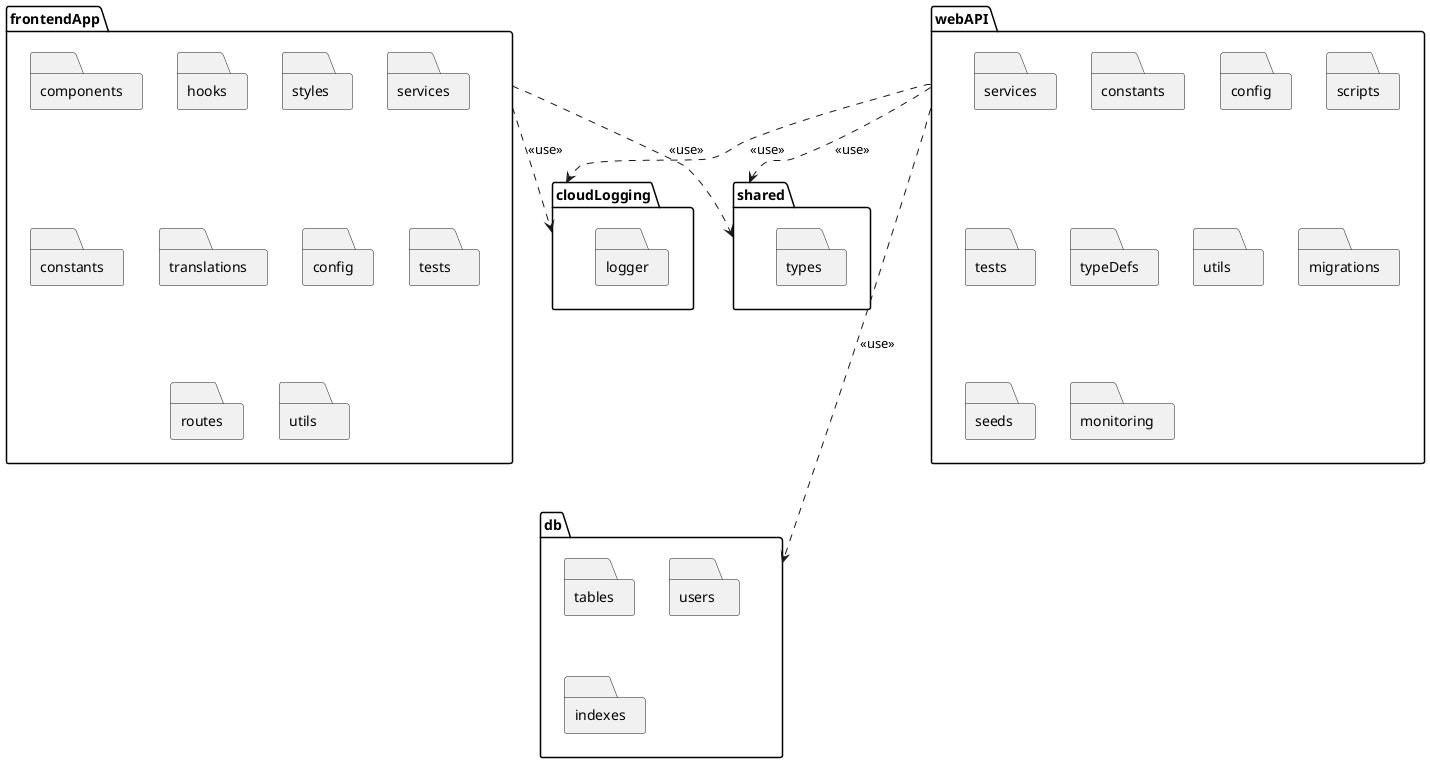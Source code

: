 @startuml

package "frontendApp" as frontendApp {
    folder components as FEComponents
    folder hooks as hooks
    folder styles as styles
    folder services as FEServices
    folder constants as FEConstants
    folder translations as translations
    folder config as FEConfig
    folder tests as FETests
    folder routes as FERoutes
    folder utils as FEUtils
}

package "webAPI" as apiApp {
    folder services as BEServices
    folder constants as BEConstants
    folder config as BEConfig
    folder scripts as scripts
    folder tests as BETests
    folder typeDefs as typeDefs
    folder utils as BEUtils
    folder migrations as migrations
    folder seeds as seeds
    folder monitoring as monitoring
}

package "shared" as sharedRepo {
    folder types
}

package "db" as db {
    folder tables
    folder users
    folder indexes
}

package "cloudLogging" as logging {
    folder logger
}


frontendApp ..> sharedRepo: <<use>>
apiApp ..> sharedRepo: <<use>>

frontendApp ..> logging: <<use>>
apiApp ..> logging: <<use>>

apiApp ..> db: <<use>>


@enduml